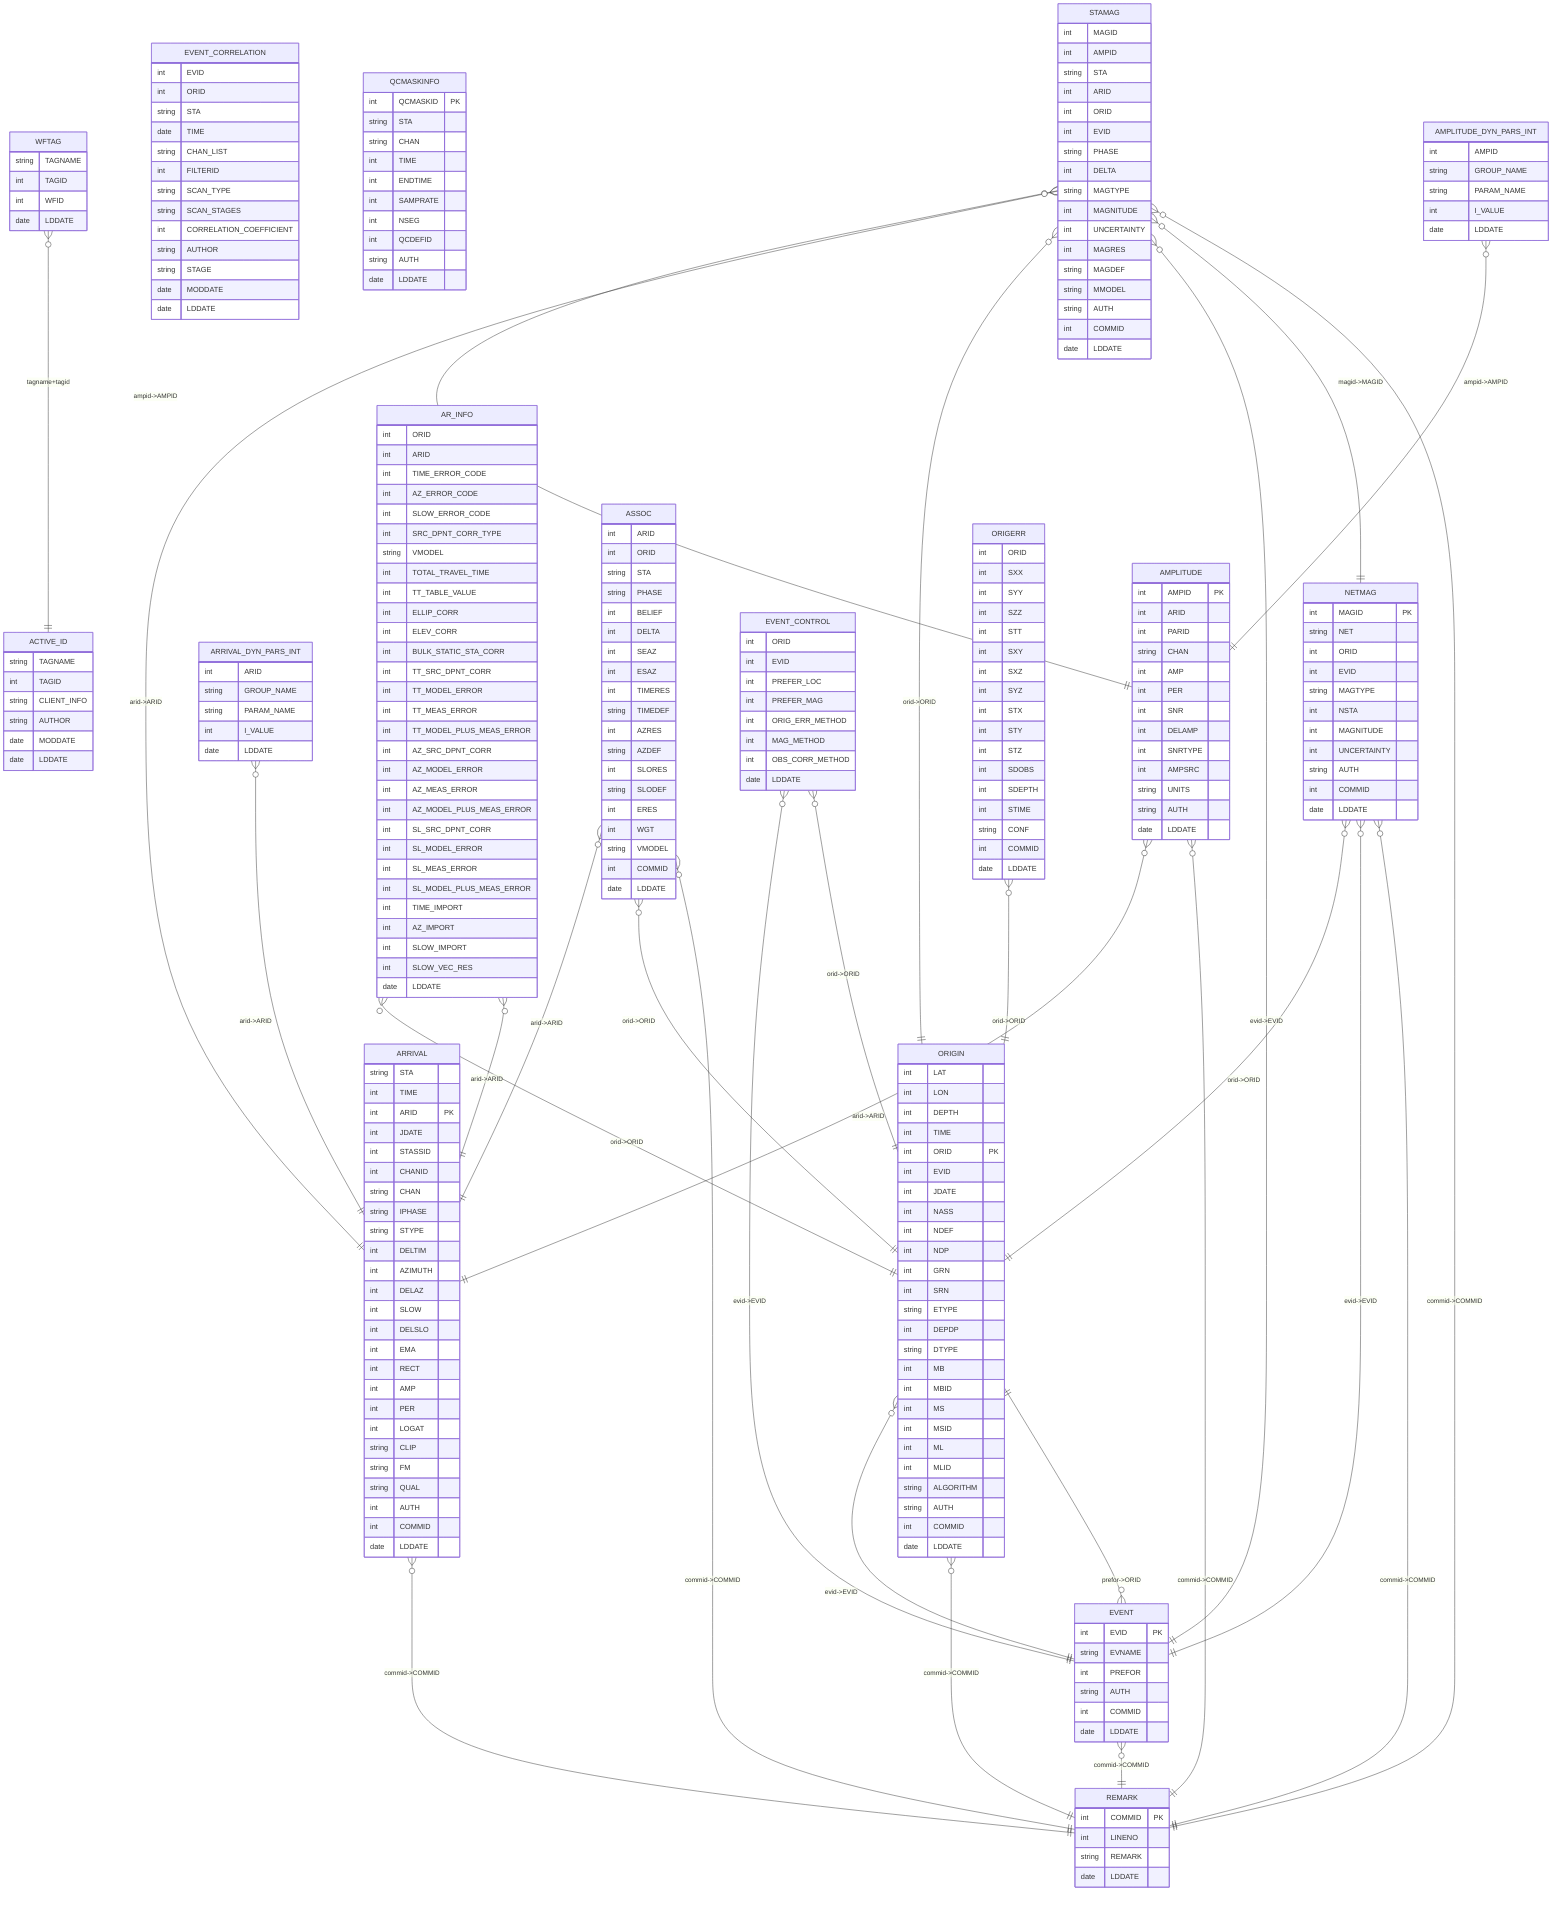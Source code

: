 erDiagram
  ACTIVE_ID {
    string TAGNAME
    int TAGID
    string CLIENT_INFO
    string AUTHOR
    date MODDATE
    date LDDATE
  }
  AMPLITUDE {
    int AMPID PK
    int ARID
    int PARID
    string CHAN
    int AMP
    int PER
    int SNR
    int DELAMP
    int SNRTYPE
    int AMPSRC
    string UNITS
    string AUTH
    date LDDATE
  }
  AMPLITUDE_DYN_PARS_INT {
    int AMPID
    string GROUP_NAME
    string PARAM_NAME
    int I_VALUE
    date LDDATE
  }
  ARRIVAL {
    string STA
    int TIME
    int ARID PK
    int JDATE
    int STASSID
    int CHANID
    string CHAN
    string IPHASE
    string STYPE
    int DELTIM
    int AZIMUTH
    int DELAZ
    int SLOW
    int DELSLO
    int EMA
    int RECT
    int AMP
    int PER
    int LOGAT
    string CLIP
    string FM
    string QUAL
    int AUTH
    int COMMID
    date LDDATE
  }
  ARRIVAL_DYN_PARS_INT {
    int ARID
    string GROUP_NAME
    string PARAM_NAME
    int I_VALUE
    date LDDATE
  }
  AR_INFO {
    int ORID
    int ARID
    int TIME_ERROR_CODE
    int AZ_ERROR_CODE
    int SLOW_ERROR_CODE
    int SRC_DPNT_CORR_TYPE
    string VMODEL
    int TOTAL_TRAVEL_TIME
    int TT_TABLE_VALUE
    int ELLIP_CORR
    int ELEV_CORR
    int BULK_STATIC_STA_CORR
    int TT_SRC_DPNT_CORR
    int TT_MODEL_ERROR
    int TT_MEAS_ERROR
    int TT_MODEL_PLUS_MEAS_ERROR
    int AZ_SRC_DPNT_CORR
    int AZ_MODEL_ERROR
    int AZ_MEAS_ERROR
    int AZ_MODEL_PLUS_MEAS_ERROR
    int SL_SRC_DPNT_CORR
    int SL_MODEL_ERROR
    int SL_MEAS_ERROR
    int SL_MODEL_PLUS_MEAS_ERROR
    int TIME_IMPORT
    int AZ_IMPORT
    int SLOW_IMPORT
    int SLOW_VEC_RES
    date LDDATE
  }
  ASSOC {
    int ARID
    int ORID
    string STA
    string PHASE
    int BELIEF
    int DELTA
    int SEAZ
    int ESAZ
    int TIMERES
    string TIMEDEF
    int AZRES
    string AZDEF
    int SLORES
    string SLODEF
    int ERES
    int WGT
    string VMODEL
    int COMMID
    date LDDATE
  }
  EVENT {
    int EVID PK
    string EVNAME
    int PREFOR
    string AUTH
    int COMMID
    date LDDATE
  }
  EVENT_CONTROL {
    int ORID
    int EVID
    int PREFER_LOC
    int PREFER_MAG
    int ORIG_ERR_METHOD
    int MAG_METHOD
    int OBS_CORR_METHOD
    date LDDATE
  }
  EVENT_CORRELATION {
    int EVID
    int ORID
    string STA
    date TIME
    string CHAN_LIST
    int FILTERID
    string SCAN_TYPE
    string SCAN_STAGES
    int CORRELATION_COEFFICIENT
    string AUTHOR
    string STAGE
    date MODDATE
    date LDDATE
  }
  NETMAG {
    int MAGID PK
    string NET
    int ORID
    int EVID
    string MAGTYPE
    int NSTA
    int MAGNITUDE
    int UNCERTAINTY
    string AUTH
    int COMMID
    date LDDATE
  }
  ORIGERR {
    int ORID
    int SXX
    int SYY
    int SZZ
    int STT
    int SXY
    int SXZ
    int SYZ
    int STX
    int STY
    int STZ
    int SDOBS
    int SDEPTH
    int STIME
    string CONF
    int COMMID
    date LDDATE
  }
  ORIGIN {
    int LAT
    int LON
    int DEPTH
    int TIME
    int ORID PK
    int EVID
    int JDATE
    int NASS
    int NDEF
    int NDP
    int GRN
    int SRN
    string ETYPE
    int DEPDP
    string DTYPE
    int MB
    int MBID
    int MS
    int MSID
    int ML
    int MLID
    string ALGORITHM
    string AUTH
    int COMMID
    date LDDATE
  }
  QCMASKINFO {
    int QCMASKID PK
    string STA
    string CHAN
    int TIME
    int ENDTIME
    int SAMPRATE
    int NSEG
    int QCDEFID
    string AUTH
    date LDDATE
  }
  REMARK {
    int COMMID PK
    int LINENO
    string REMARK
    date LDDATE
  }
  STAMAG {
    int MAGID
    int AMPID
    string STA
    int ARID
    int ORID
    int EVID
    string PHASE
    int DELTA
    string MAGTYPE
    int MAGNITUDE
    int UNCERTAINTY
    int MAGRES
    string MAGDEF
    string MMODEL
    string AUTH
    int COMMID
    date LDDATE
  }
  WFTAG {
    string TAGNAME
    int TAGID
    int WFID
    date LDDATE
  }

  ASSOC }o--|| ARRIVAL : "arid->ARID"
  ASSOC }o--|| ORIGIN : "orid->ORID"
  EVENT }o--|| ORIGIN : "prefor->ORID"
  ORIGIN }o--|| EVENT : "evid->EVID"
  AMPLITUDE }o--|| ARRIVAL : "arid->ARID"
  AMPLITUDE_DYN_PARS_INT }o--|| AMPLITUDE : "ampid->AMPID"
  ARRIVAL_DYN_PARS_INT }o--|| ARRIVAL : "arid->ARID"
  STAMAG }o--|| AMPLITUDE : "ampid->AMPID"
  STAMAG }o--|| ARRIVAL : "arid->ARID"
  STAMAG }o--|| ORIGIN : "orid->ORID"
  STAMAG }o--|| EVENT : "evid->EVID"
  STAMAG }o--|| NETMAG : "magid->MAGID"
  NETMAG }o--|| ORIGIN : "orid->ORID"
  NETMAG }o--|| EVENT : "evid->EVID"
  AR_INFO }o--|| ORIGIN : "orid->ORID"
  AR_INFO }o--|| ARRIVAL : "arid->ARID"
  ORIGERR }o--|| ORIGIN : "orid->ORID"
  EVENT_CONTROL }o--|| EVENT : "evid->EVID"
  EVENT_CONTROL }o--|| ORIGIN : "orid->ORID"
  EVENT }o--|| REMARK : "commid->COMMID"
  ORIGIN }o--|| REMARK : "commid->COMMID"
  ARRIVAL }o--|| REMARK : "commid->COMMID"
  ASSOC }o--|| REMARK : "commid->COMMID"
  STAMAG }o--|| REMARK : "commid->COMMID"
  NETMAG }o--|| REMARK : "commid->COMMID"
  AMPLITUDE }o--|| REMARK : "commid->COMMID"
  WFTAG }o--|| ACTIVE_ID : "tagname+tagid"